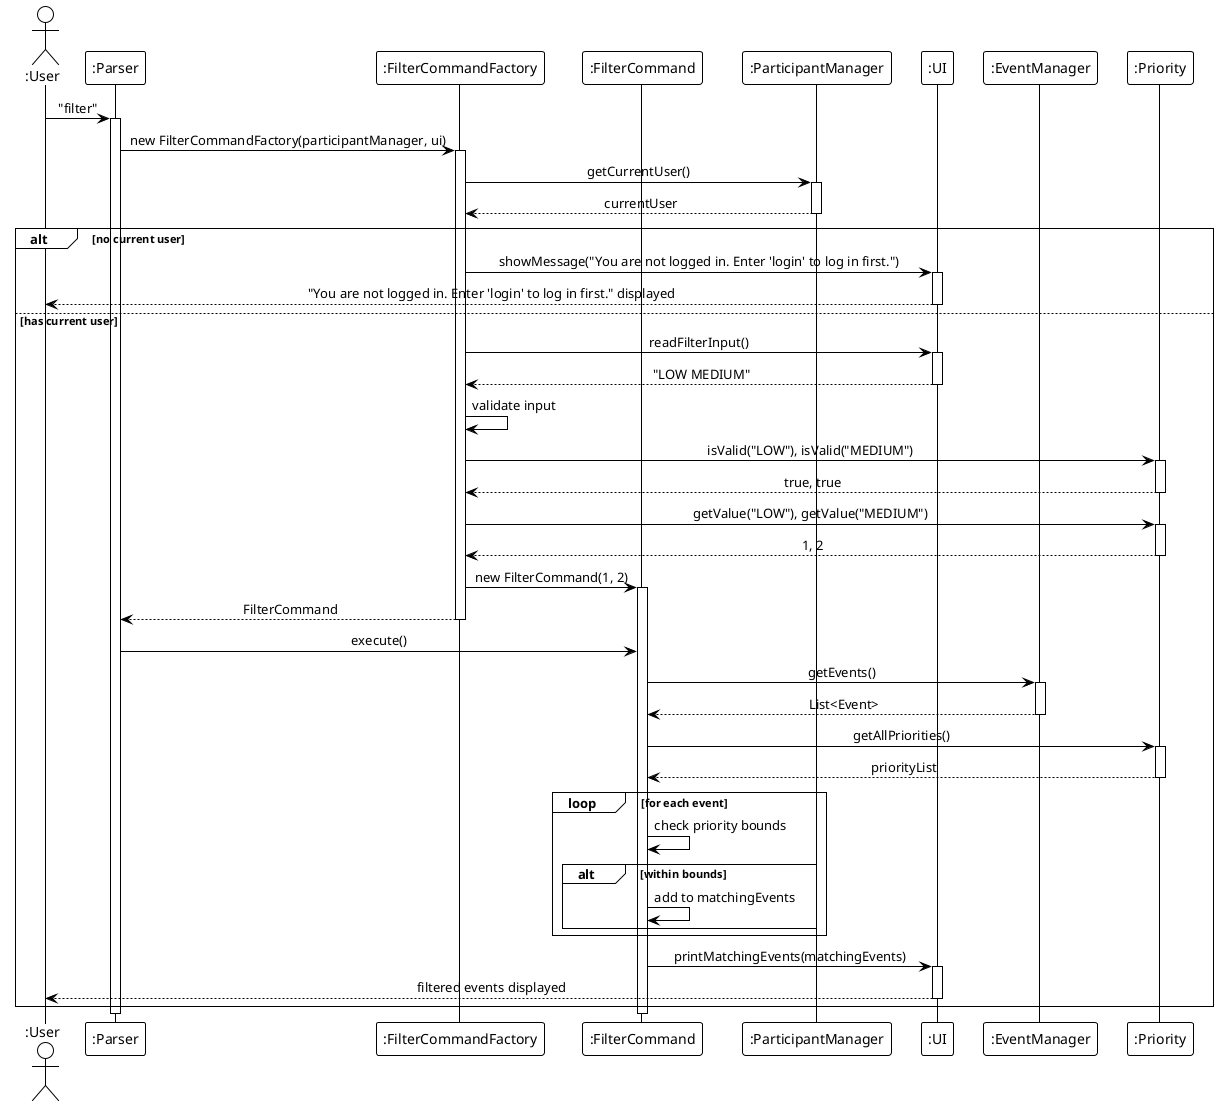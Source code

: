 @startuml
!theme plain
skinparam sequenceMessageAlign center
skinparam responseMessageBelowArrow true

actor ":User" as User
participant ":Parser" as Parser
participant ":FilterCommandFactory" as CommandFactory
participant ":FilterCommand" as Command
participant ":ParticipantManager" as ParticipantManager
participant ":UI" as UI
participant ":EventManager" as EventManager
participant ":Priority" as Priority

User -> Parser : "filter"
activate Parser

Parser -> CommandFactory : new FilterCommandFactory(participantManager, ui)
activate CommandFactory

CommandFactory -> ParticipantManager : getCurrentUser()
activate ParticipantManager
ParticipantManager --> CommandFactory : currentUser
deactivate ParticipantManager

alt no current user
    CommandFactory -> UI : showMessage("You are not logged in. Enter 'login' to log in first.")
    activate UI
    UI --> User : "You are not logged in. Enter 'login' to log in first." displayed
    deactivate UI
else has current user
    CommandFactory -> UI : readFilterInput()
    activate UI
    UI --> CommandFactory : "LOW MEDIUM"
    deactivate UI

    CommandFactory -> CommandFactory : validate input
    CommandFactory -> Priority : isValid("LOW"), isValid("MEDIUM")
    activate Priority
    Priority --> CommandFactory : true, true
    deactivate Priority

    CommandFactory -> Priority : getValue("LOW"), getValue("MEDIUM")
    activate Priority
    Priority --> CommandFactory : 1, 2
    deactivate Priority

    CommandFactory -> Command : new FilterCommand(1, 2)
    activate Command
    CommandFactory --> Parser : FilterCommand
    deactivate CommandFactory
    Parser -> Command : execute()

    Command -> EventManager : getEvents()
    activate EventManager
    EventManager --> Command : List<Event>
    deactivate EventManager

    Command -> Priority : getAllPriorities()
    activate Priority
    Priority --> Command : priorityList
    deactivate Priority

    loop for each event
        Command -> Command : check priority bounds
        alt within bounds
            Command -> Command : add to matchingEvents
        end
    end

    Command -> UI : printMatchingEvents(matchingEvents)
    activate UI
    UI --> User : filtered events displayed
    deactivate UI
end

deactivate Command
deactivate Parser
@enduml